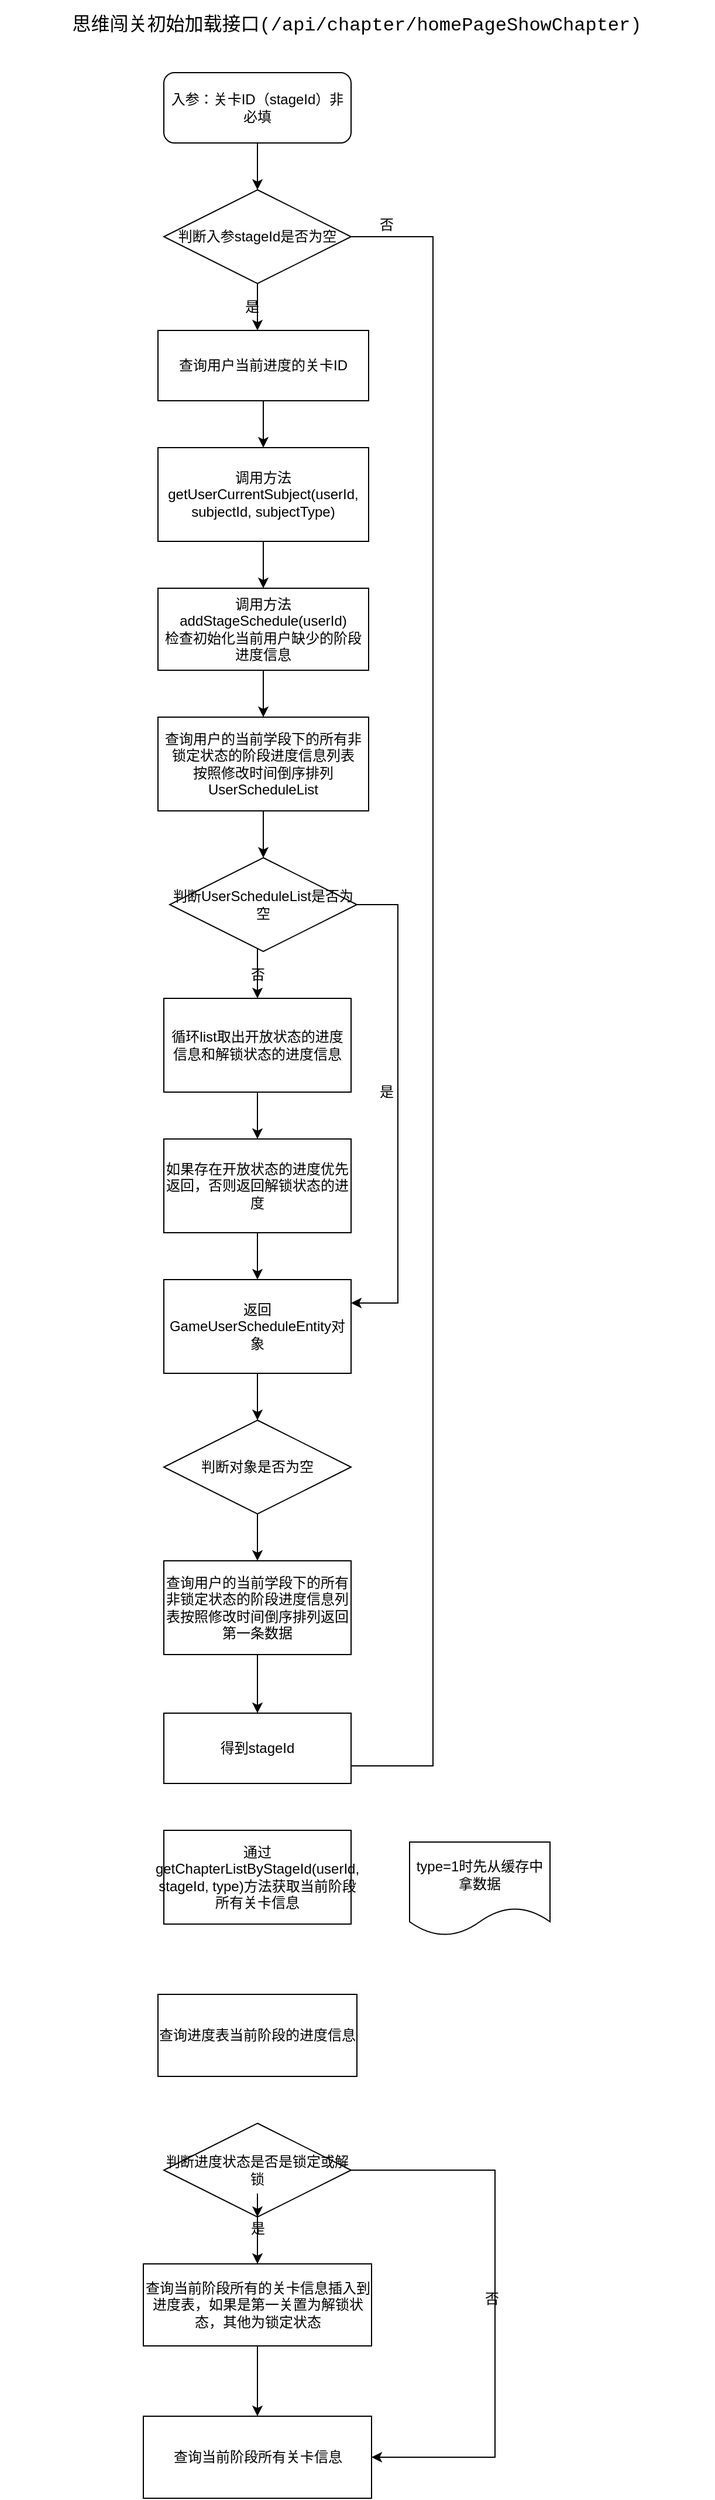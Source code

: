 <mxfile version="13.6.9" type="github">
  <diagram id="aQA9aETBr3nwfCQwEO3R" name="Page-1">
    <mxGraphModel dx="868" dy="450" grid="1" gridSize="10" guides="1" tooltips="1" connect="1" arrows="1" fold="1" page="1" pageScale="1" pageWidth="827" pageHeight="1169" math="0" shadow="0">
      <root>
        <mxCell id="0" />
        <mxCell id="1" parent="0" />
        <mxCell id="-hbDv3YvgLvUU0tAqhPw-32" value="" style="edgeStyle=orthogonalEdgeStyle;rounded=0;orthogonalLoop=1;jettySize=auto;html=1;fontColor=#000000;" parent="1" source="-hbDv3YvgLvUU0tAqhPw-1" target="-hbDv3YvgLvUU0tAqhPw-10" edge="1">
          <mxGeometry relative="1" as="geometry" />
        </mxCell>
        <mxCell id="-hbDv3YvgLvUU0tAqhPw-1" value="入参：关卡ID（stageId）非必填" style="rounded=1;whiteSpace=wrap;html=1;" parent="1" vertex="1">
          <mxGeometry x="320" y="100" width="160" height="60" as="geometry" />
        </mxCell>
        <mxCell id="-hbDv3YvgLvUU0tAqhPw-4" value="&lt;p&gt;&lt;font face=&quot;courier new&quot;&gt;&lt;span style=&quot;font-size: 16px ; background-color: rgb(255 , 255 , 255)&quot;&gt;思维闯关初始加载接口(/api/chapter/homePageShowChapter)&lt;/span&gt;&lt;/font&gt;&lt;br&gt;&lt;/p&gt;" style="text;html=1;strokeColor=none;fillColor=none;align=center;verticalAlign=middle;whiteSpace=wrap;rounded=0;" parent="1" vertex="1">
          <mxGeometry x="180" y="40" width="610" height="40" as="geometry" />
        </mxCell>
        <mxCell id="-hbDv3YvgLvUU0tAqhPw-40" value="" style="edgeStyle=orthogonalEdgeStyle;rounded=0;orthogonalLoop=1;jettySize=auto;html=1;fontColor=#000000;" parent="1" source="-hbDv3YvgLvUU0tAqhPw-9" target="-hbDv3YvgLvUU0tAqhPw-12" edge="1">
          <mxGeometry relative="1" as="geometry" />
        </mxCell>
        <mxCell id="-hbDv3YvgLvUU0tAqhPw-9" value="查询用户当前进度的关卡ID" style="rounded=0;whiteSpace=wrap;html=1;fontColor=#000000;" parent="1" vertex="1">
          <mxGeometry x="315" y="320" width="180" height="60" as="geometry" />
        </mxCell>
        <mxCell id="-hbDv3YvgLvUU0tAqhPw-35" value="" style="edgeStyle=orthogonalEdgeStyle;rounded=0;orthogonalLoop=1;jettySize=auto;html=1;fontColor=#000000;" parent="1" source="-hbDv3YvgLvUU0tAqhPw-10" target="-hbDv3YvgLvUU0tAqhPw-9" edge="1">
          <mxGeometry relative="1" as="geometry">
            <Array as="points">
              <mxPoint x="400" y="310" />
              <mxPoint x="400" y="310" />
            </Array>
          </mxGeometry>
        </mxCell>
        <mxCell id="-hbDv3YvgLvUU0tAqhPw-46" style="edgeStyle=orthogonalEdgeStyle;rounded=0;orthogonalLoop=1;jettySize=auto;html=1;fontColor=#000000;entryX=1;entryY=0.75;entryDx=0;entryDy=0;" parent="1" source="-hbDv3YvgLvUU0tAqhPw-10" target="-hbDv3YvgLvUU0tAqhPw-44" edge="1">
          <mxGeometry relative="1" as="geometry">
            <mxPoint x="520" y="1551" as="targetPoint" />
            <Array as="points">
              <mxPoint x="550" y="240" />
              <mxPoint x="550" y="1545" />
              <mxPoint x="460" y="1545" />
            </Array>
          </mxGeometry>
        </mxCell>
        <mxCell id="-hbDv3YvgLvUU0tAqhPw-10" value="判断入参stageId是否为空" style="rhombus;whiteSpace=wrap;html=1;fontColor=#000000;" parent="1" vertex="1">
          <mxGeometry x="320" y="200" width="160" height="80" as="geometry" />
        </mxCell>
        <mxCell id="-hbDv3YvgLvUU0tAqhPw-41" value="" style="edgeStyle=orthogonalEdgeStyle;rounded=0;orthogonalLoop=1;jettySize=auto;html=1;fontColor=#000000;" parent="1" source="-hbDv3YvgLvUU0tAqhPw-12" target="-hbDv3YvgLvUU0tAqhPw-13" edge="1">
          <mxGeometry relative="1" as="geometry" />
        </mxCell>
        <mxCell id="-hbDv3YvgLvUU0tAqhPw-12" value="调用方法&lt;br&gt;getUserCurrentSubject(userId, subjectId, subjectType)" style="rounded=0;whiteSpace=wrap;html=1;fontColor=#000000;" parent="1" vertex="1">
          <mxGeometry x="315" y="420" width="180" height="80" as="geometry" />
        </mxCell>
        <mxCell id="-hbDv3YvgLvUU0tAqhPw-42" value="" style="edgeStyle=orthogonalEdgeStyle;rounded=0;orthogonalLoop=1;jettySize=auto;html=1;fontColor=#000000;" parent="1" source="-hbDv3YvgLvUU0tAqhPw-13" target="-hbDv3YvgLvUU0tAqhPw-14" edge="1">
          <mxGeometry relative="1" as="geometry" />
        </mxCell>
        <mxCell id="-hbDv3YvgLvUU0tAqhPw-13" value="调用方法addStageSchedule(userId)&lt;br&gt;检查初始化当前用户缺少的阶段进度信息" style="rounded=0;whiteSpace=wrap;html=1;fontColor=#000000;" parent="1" vertex="1">
          <mxGeometry x="315" y="540" width="180" height="70" as="geometry" />
        </mxCell>
        <mxCell id="-hbDv3YvgLvUU0tAqhPw-43" value="" style="edgeStyle=orthogonalEdgeStyle;rounded=0;orthogonalLoop=1;jettySize=auto;html=1;fontColor=#000000;" parent="1" source="-hbDv3YvgLvUU0tAqhPw-14" target="-hbDv3YvgLvUU0tAqhPw-15" edge="1">
          <mxGeometry relative="1" as="geometry" />
        </mxCell>
        <mxCell id="-hbDv3YvgLvUU0tAqhPw-14" value="查询用户的当前学段下的所有非锁定状态的阶段进度信息列表&lt;br&gt;按照修改时间倒序排列UserScheduleList" style="rounded=0;whiteSpace=wrap;html=1;fontColor=#000000;" parent="1" vertex="1">
          <mxGeometry x="315" y="650" width="180" height="80" as="geometry" />
        </mxCell>
        <mxCell id="-hbDv3YvgLvUU0tAqhPw-23" value="" style="edgeStyle=orthogonalEdgeStyle;rounded=0;orthogonalLoop=1;jettySize=auto;html=1;fontColor=#000000;" parent="1" source="-hbDv3YvgLvUU0tAqhPw-15" target="-hbDv3YvgLvUU0tAqhPw-20" edge="1">
          <mxGeometry relative="1" as="geometry">
            <Array as="points">
              <mxPoint x="400" y="870" />
              <mxPoint x="400" y="870" />
            </Array>
          </mxGeometry>
        </mxCell>
        <mxCell id="-hbDv3YvgLvUU0tAqhPw-25" style="edgeStyle=orthogonalEdgeStyle;rounded=0;orthogonalLoop=1;jettySize=auto;html=1;fontColor=#000000;entryX=1;entryY=0.25;entryDx=0;entryDy=0;" parent="1" source="-hbDv3YvgLvUU0tAqhPw-15" target="-hbDv3YvgLvUU0tAqhPw-22" edge="1">
          <mxGeometry relative="1" as="geometry">
            <mxPoint x="520" y="1181" as="targetPoint" />
            <Array as="points">
              <mxPoint x="520" y="810" />
              <mxPoint x="520" y="1150" />
            </Array>
          </mxGeometry>
        </mxCell>
        <mxCell id="-hbDv3YvgLvUU0tAqhPw-15" value="判断UserScheduleList是否为空" style="rhombus;whiteSpace=wrap;html=1;fontColor=#000000;" parent="1" vertex="1">
          <mxGeometry x="325" y="770" width="160" height="80" as="geometry" />
        </mxCell>
        <mxCell id="-hbDv3YvgLvUU0tAqhPw-30" value="" style="edgeStyle=orthogonalEdgeStyle;rounded=0;orthogonalLoop=1;jettySize=auto;html=1;fontColor=#000000;" parent="1" source="-hbDv3YvgLvUU0tAqhPw-20" target="-hbDv3YvgLvUU0tAqhPw-21" edge="1">
          <mxGeometry relative="1" as="geometry" />
        </mxCell>
        <mxCell id="-hbDv3YvgLvUU0tAqhPw-20" value="循环list取出开放状态的进度信息和解锁状态的进度信息" style="rounded=0;whiteSpace=wrap;html=1;fontColor=#000000;" parent="1" vertex="1">
          <mxGeometry x="320" y="890" width="160" height="80" as="geometry" />
        </mxCell>
        <mxCell id="-hbDv3YvgLvUU0tAqhPw-31" value="" style="edgeStyle=orthogonalEdgeStyle;rounded=0;orthogonalLoop=1;jettySize=auto;html=1;fontColor=#000000;" parent="1" source="-hbDv3YvgLvUU0tAqhPw-21" target="-hbDv3YvgLvUU0tAqhPw-22" edge="1">
          <mxGeometry relative="1" as="geometry" />
        </mxCell>
        <mxCell id="-hbDv3YvgLvUU0tAqhPw-21" value="如果存在开放状态的进度优先返回，否则返回解锁状态的进度" style="rounded=0;whiteSpace=wrap;html=1;fontColor=#000000;" parent="1" vertex="1">
          <mxGeometry x="320" y="1010" width="160" height="80" as="geometry" />
        </mxCell>
        <mxCell id="-hbDv3YvgLvUU0tAqhPw-38" value="" style="edgeStyle=orthogonalEdgeStyle;rounded=0;orthogonalLoop=1;jettySize=auto;html=1;fontColor=#000000;" parent="1" source="-hbDv3YvgLvUU0tAqhPw-22" target="-hbDv3YvgLvUU0tAqhPw-37" edge="1">
          <mxGeometry relative="1" as="geometry" />
        </mxCell>
        <mxCell id="-hbDv3YvgLvUU0tAqhPw-22" value="返回GameUserScheduleEntity对象" style="rounded=0;whiteSpace=wrap;html=1;fontColor=#000000;" parent="1" vertex="1">
          <mxGeometry x="320" y="1130" width="160" height="80" as="geometry" />
        </mxCell>
        <mxCell id="-hbDv3YvgLvUU0tAqhPw-24" value="否" style="text;html=1;align=center;verticalAlign=middle;resizable=0;points=[];autosize=1;fontColor=#000000;" parent="1" vertex="1">
          <mxGeometry x="385" y="860" width="30" height="20" as="geometry" />
        </mxCell>
        <mxCell id="-hbDv3YvgLvUU0tAqhPw-27" value="是" style="text;html=1;align=center;verticalAlign=middle;resizable=0;points=[];autosize=1;fontColor=#000000;" parent="1" vertex="1">
          <mxGeometry x="495" y="960" width="30" height="20" as="geometry" />
        </mxCell>
        <mxCell id="-hbDv3YvgLvUU0tAqhPw-34" value="是" style="text;html=1;align=center;verticalAlign=middle;resizable=0;points=[];autosize=1;fontColor=#000000;" parent="1" vertex="1">
          <mxGeometry x="380" y="290" width="30" height="20" as="geometry" />
        </mxCell>
        <mxCell id="-hbDv3YvgLvUU0tAqhPw-48" value="" style="edgeStyle=orthogonalEdgeStyle;rounded=0;orthogonalLoop=1;jettySize=auto;html=1;fontColor=#000000;" parent="1" source="-hbDv3YvgLvUU0tAqhPw-36" target="-hbDv3YvgLvUU0tAqhPw-44" edge="1">
          <mxGeometry relative="1" as="geometry" />
        </mxCell>
        <mxCell id="-hbDv3YvgLvUU0tAqhPw-36" value="查询用户的当前学段下的所有非锁定状态的阶段进度信息列表按照修改时间倒序排列返回第一条数据" style="rounded=0;whiteSpace=wrap;html=1;fontColor=#000000;" parent="1" vertex="1">
          <mxGeometry x="320" y="1370" width="160" height="80" as="geometry" />
        </mxCell>
        <mxCell id="-hbDv3YvgLvUU0tAqhPw-39" value="" style="edgeStyle=orthogonalEdgeStyle;rounded=0;orthogonalLoop=1;jettySize=auto;html=1;fontColor=#000000;" parent="1" source="-hbDv3YvgLvUU0tAqhPw-37" target="-hbDv3YvgLvUU0tAqhPw-36" edge="1">
          <mxGeometry relative="1" as="geometry" />
        </mxCell>
        <mxCell id="-hbDv3YvgLvUU0tAqhPw-37" value="判断对象是否为空" style="rhombus;whiteSpace=wrap;html=1;fontColor=#000000;" parent="1" vertex="1">
          <mxGeometry x="320" y="1250" width="160" height="80" as="geometry" />
        </mxCell>
        <mxCell id="-hbDv3YvgLvUU0tAqhPw-44" value="得到stageId" style="rounded=0;whiteSpace=wrap;html=1;fontColor=#000000;" parent="1" vertex="1">
          <mxGeometry x="320" y="1500" width="160" height="60" as="geometry" />
        </mxCell>
        <mxCell id="-hbDv3YvgLvUU0tAqhPw-47" value="否" style="text;html=1;align=center;verticalAlign=middle;resizable=0;points=[];autosize=1;fontColor=#000000;" parent="1" vertex="1">
          <mxGeometry x="495" y="220" width="30" height="20" as="geometry" />
        </mxCell>
        <mxCell id="-hbDv3YvgLvUU0tAqhPw-49" value="通过getChapterListByStageId(userId, stageId, type)方法获取当前阶段所有关卡信息" style="rounded=0;whiteSpace=wrap;html=1;fontColor=#000000;" parent="1" vertex="1">
          <mxGeometry x="320" y="1600" width="160" height="80" as="geometry" />
        </mxCell>
        <mxCell id="-hbDv3YvgLvUU0tAqhPw-51" value="查询进度表当前阶段的进度信息" style="rounded=0;whiteSpace=wrap;html=1;fontColor=#000000;" parent="1" vertex="1">
          <mxGeometry x="315" y="1740" width="170" height="70" as="geometry" />
        </mxCell>
        <mxCell id="-hbDv3YvgLvUU0tAqhPw-52" value="&lt;span&gt;type=1时先从缓存中拿数据&lt;/span&gt;" style="shape=document;whiteSpace=wrap;html=1;boundedLbl=1;fontColor=#000000;" parent="1" vertex="1">
          <mxGeometry x="530" y="1610" width="120" height="80" as="geometry" />
        </mxCell>
        <mxCell id="-hbDv3YvgLvUU0tAqhPw-55" value="" style="edgeStyle=orthogonalEdgeStyle;rounded=0;orthogonalLoop=1;jettySize=auto;html=1;fontColor=#000000;" parent="1" source="-hbDv3YvgLvUU0tAqhPw-56" target="-hbDv3YvgLvUU0tAqhPw-54" edge="1">
          <mxGeometry relative="1" as="geometry" />
        </mxCell>
        <mxCell id="-hbDv3YvgLvUU0tAqhPw-59" style="edgeStyle=orthogonalEdgeStyle;rounded=0;orthogonalLoop=1;jettySize=auto;html=1;fontColor=#000000;entryX=1;entryY=0.5;entryDx=0;entryDy=0;" parent="1" source="-hbDv3YvgLvUU0tAqhPw-53" target="-hbDv3YvgLvUU0tAqhPw-58" edge="1">
          <mxGeometry relative="1" as="geometry">
            <mxPoint x="610" y="2135" as="targetPoint" />
            <Array as="points">
              <mxPoint x="603" y="1890" />
              <mxPoint x="603" y="2135" />
            </Array>
          </mxGeometry>
        </mxCell>
        <mxCell id="-hbDv3YvgLvUU0tAqhPw-53" value="判断进度状态是否是锁定或解锁" style="rhombus;whiteSpace=wrap;html=1;fontColor=#000000;" parent="1" vertex="1">
          <mxGeometry x="320" y="1850" width="160" height="80" as="geometry" />
        </mxCell>
        <mxCell id="-hbDv3YvgLvUU0tAqhPw-62" value="" style="edgeStyle=orthogonalEdgeStyle;rounded=0;orthogonalLoop=1;jettySize=auto;html=1;fontColor=#000000;" parent="1" source="-hbDv3YvgLvUU0tAqhPw-54" target="-hbDv3YvgLvUU0tAqhPw-58" edge="1">
          <mxGeometry relative="1" as="geometry" />
        </mxCell>
        <mxCell id="-hbDv3YvgLvUU0tAqhPw-54" value="查询当前阶段所有的关卡信息插入到进度表，如果是第一关置为解锁状态，其他为锁定状态" style="rounded=0;whiteSpace=wrap;html=1;fontColor=#000000;direction=west;" parent="1" vertex="1">
          <mxGeometry x="302.5" y="1970" width="195" height="70" as="geometry" />
        </mxCell>
        <mxCell id="-hbDv3YvgLvUU0tAqhPw-56" value="是" style="text;html=1;align=center;verticalAlign=middle;resizable=0;points=[];autosize=1;fontColor=#000000;" parent="1" vertex="1">
          <mxGeometry x="385" y="1930" width="30" height="20" as="geometry" />
        </mxCell>
        <mxCell id="-hbDv3YvgLvUU0tAqhPw-57" value="" style="edgeStyle=orthogonalEdgeStyle;rounded=0;orthogonalLoop=1;jettySize=auto;html=1;fontColor=#000000;" parent="1" source="-hbDv3YvgLvUU0tAqhPw-53" target="-hbDv3YvgLvUU0tAqhPw-56" edge="1">
          <mxGeometry relative="1" as="geometry">
            <mxPoint x="400" y="1930" as="sourcePoint" />
            <mxPoint x="400" y="1970" as="targetPoint" />
          </mxGeometry>
        </mxCell>
        <mxCell id="-hbDv3YvgLvUU0tAqhPw-58" value="查询当前阶段所有关卡信息" style="rounded=0;whiteSpace=wrap;html=1;fontColor=#000000;" parent="1" vertex="1">
          <mxGeometry x="302.5" y="2100" width="195" height="70" as="geometry" />
        </mxCell>
        <mxCell id="-hbDv3YvgLvUU0tAqhPw-61" value="否" style="text;html=1;align=center;verticalAlign=middle;resizable=0;points=[];autosize=1;fontColor=#000000;" parent="1" vertex="1">
          <mxGeometry x="585" y="1990" width="30" height="20" as="geometry" />
        </mxCell>
      </root>
    </mxGraphModel>
  </diagram>
</mxfile>
